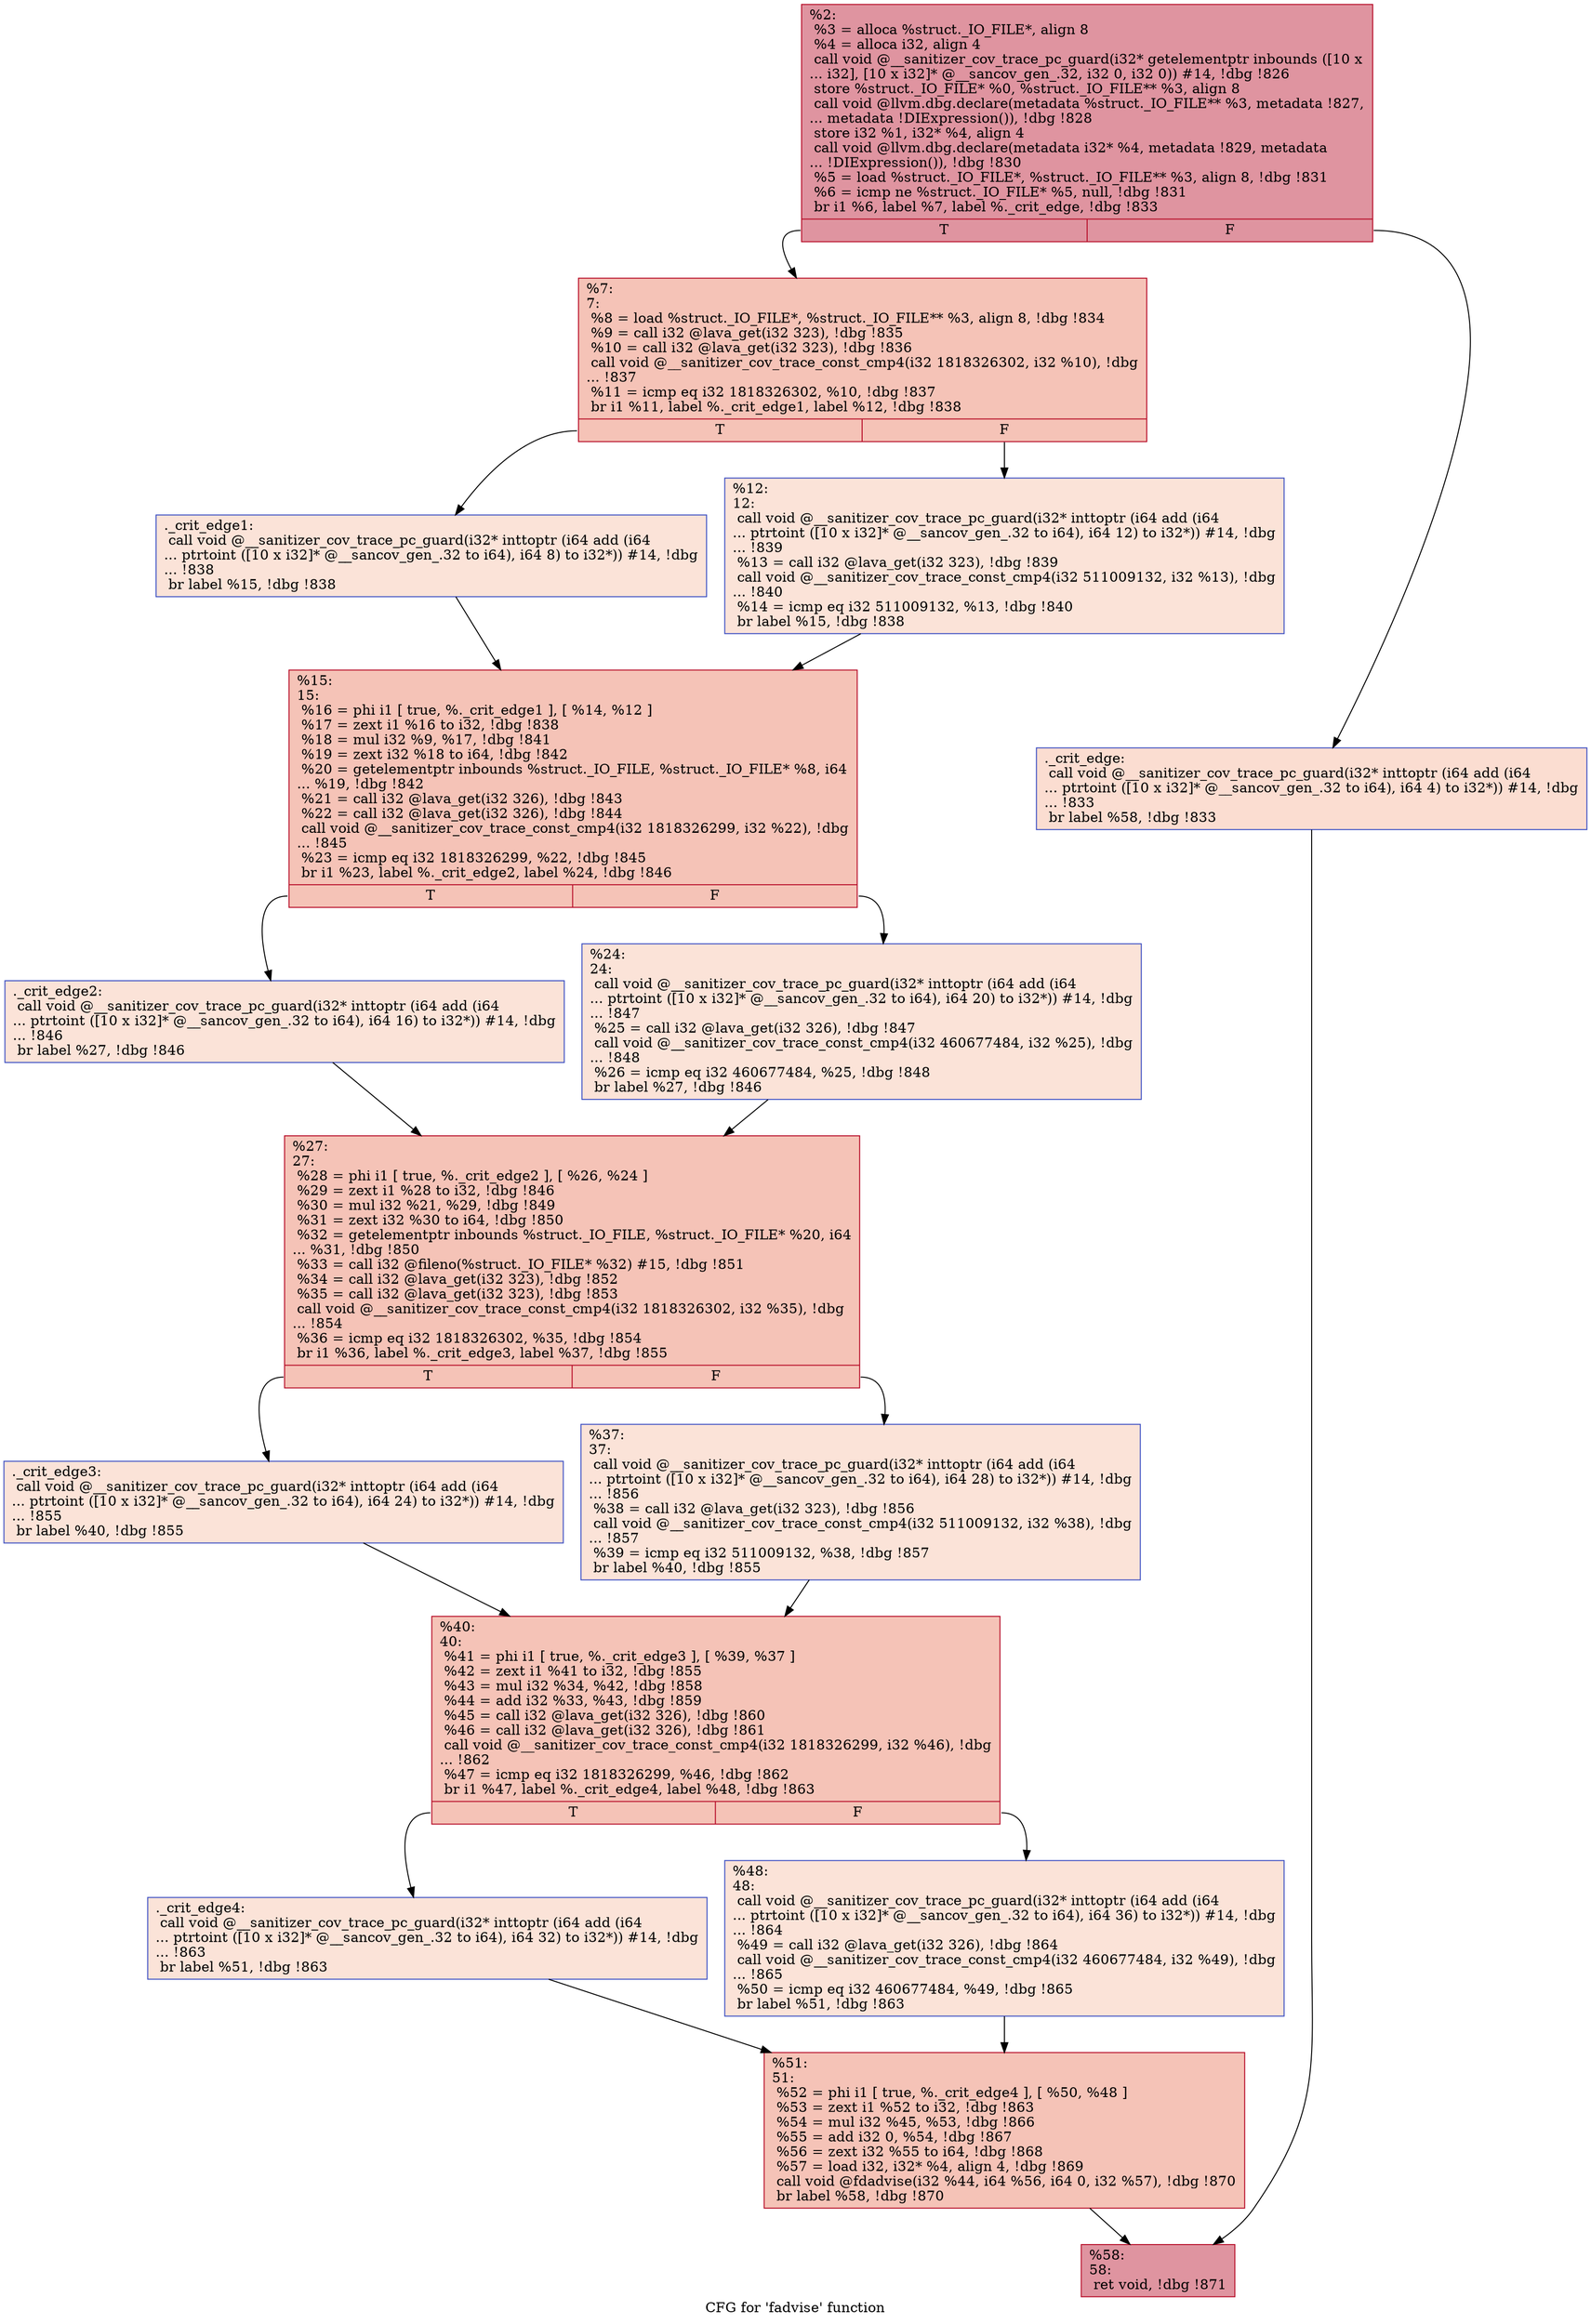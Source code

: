 digraph "CFG for 'fadvise' function" {
	label="CFG for 'fadvise' function";

	Node0x55555581ba00 [shape=record,color="#b70d28ff", style=filled, fillcolor="#b70d2870",label="{%2:\l  %3 = alloca %struct._IO_FILE*, align 8\l  %4 = alloca i32, align 4\l  call void @__sanitizer_cov_trace_pc_guard(i32* getelementptr inbounds ([10 x\l... i32], [10 x i32]* @__sancov_gen_.32, i32 0, i32 0)) #14, !dbg !826\l  store %struct._IO_FILE* %0, %struct._IO_FILE** %3, align 8\l  call void @llvm.dbg.declare(metadata %struct._IO_FILE** %3, metadata !827,\l... metadata !DIExpression()), !dbg !828\l  store i32 %1, i32* %4, align 4\l  call void @llvm.dbg.declare(metadata i32* %4, metadata !829, metadata\l... !DIExpression()), !dbg !830\l  %5 = load %struct._IO_FILE*, %struct._IO_FILE** %3, align 8, !dbg !831\l  %6 = icmp ne %struct._IO_FILE* %5, null, !dbg !831\l  br i1 %6, label %7, label %._crit_edge, !dbg !833\l|{<s0>T|<s1>F}}"];
	Node0x55555581ba00:s0 -> Node0x55555581bb90;
	Node0x55555581ba00:s1 -> Node0x55555581bb40;
	Node0x55555581bb40 [shape=record,color="#3d50c3ff", style=filled, fillcolor="#f7b39670",label="{._crit_edge:                                      \l  call void @__sanitizer_cov_trace_pc_guard(i32* inttoptr (i64 add (i64\l... ptrtoint ([10 x i32]* @__sancov_gen_.32 to i64), i64 4) to i32*)) #14, !dbg\l... !833\l  br label %58, !dbg !833\l}"];
	Node0x55555581bb40 -> Node0x55555581bfa0;
	Node0x55555581bb90 [shape=record,color="#b70d28ff", style=filled, fillcolor="#e8765c70",label="{%7:\l7:                                                \l  %8 = load %struct._IO_FILE*, %struct._IO_FILE** %3, align 8, !dbg !834\l  %9 = call i32 @lava_get(i32 323), !dbg !835\l  %10 = call i32 @lava_get(i32 323), !dbg !836\l  call void @__sanitizer_cov_trace_const_cmp4(i32 1818326302, i32 %10), !dbg\l... !837\l  %11 = icmp eq i32 1818326302, %10, !dbg !837\l  br i1 %11, label %._crit_edge1, label %12, !dbg !838\l|{<s0>T|<s1>F}}"];
	Node0x55555581bb90:s0 -> Node0x55555581bbe0;
	Node0x55555581bb90:s1 -> Node0x55555581bc30;
	Node0x55555581bbe0 [shape=record,color="#3d50c3ff", style=filled, fillcolor="#f6bfa670",label="{._crit_edge1:                                     \l  call void @__sanitizer_cov_trace_pc_guard(i32* inttoptr (i64 add (i64\l... ptrtoint ([10 x i32]* @__sancov_gen_.32 to i64), i64 8) to i32*)) #14, !dbg\l... !838\l  br label %15, !dbg !838\l}"];
	Node0x55555581bbe0 -> Node0x55555581bc80;
	Node0x55555581bc30 [shape=record,color="#3d50c3ff", style=filled, fillcolor="#f6bfa670",label="{%12:\l12:                                               \l  call void @__sanitizer_cov_trace_pc_guard(i32* inttoptr (i64 add (i64\l... ptrtoint ([10 x i32]* @__sancov_gen_.32 to i64), i64 12) to i32*)) #14, !dbg\l... !839\l  %13 = call i32 @lava_get(i32 323), !dbg !839\l  call void @__sanitizer_cov_trace_const_cmp4(i32 511009132, i32 %13), !dbg\l... !840\l  %14 = icmp eq i32 511009132, %13, !dbg !840\l  br label %15, !dbg !838\l}"];
	Node0x55555581bc30 -> Node0x55555581bc80;
	Node0x55555581bc80 [shape=record,color="#b70d28ff", style=filled, fillcolor="#e8765c70",label="{%15:\l15:                                               \l  %16 = phi i1 [ true, %._crit_edge1 ], [ %14, %12 ]\l  %17 = zext i1 %16 to i32, !dbg !838\l  %18 = mul i32 %9, %17, !dbg !841\l  %19 = zext i32 %18 to i64, !dbg !842\l  %20 = getelementptr inbounds %struct._IO_FILE, %struct._IO_FILE* %8, i64\l... %19, !dbg !842\l  %21 = call i32 @lava_get(i32 326), !dbg !843\l  %22 = call i32 @lava_get(i32 326), !dbg !844\l  call void @__sanitizer_cov_trace_const_cmp4(i32 1818326299, i32 %22), !dbg\l... !845\l  %23 = icmp eq i32 1818326299, %22, !dbg !845\l  br i1 %23, label %._crit_edge2, label %24, !dbg !846\l|{<s0>T|<s1>F}}"];
	Node0x55555581bc80:s0 -> Node0x55555581bcd0;
	Node0x55555581bc80:s1 -> Node0x55555581bd20;
	Node0x55555581bcd0 [shape=record,color="#3d50c3ff", style=filled, fillcolor="#f6bfa670",label="{._crit_edge2:                                     \l  call void @__sanitizer_cov_trace_pc_guard(i32* inttoptr (i64 add (i64\l... ptrtoint ([10 x i32]* @__sancov_gen_.32 to i64), i64 16) to i32*)) #14, !dbg\l... !846\l  br label %27, !dbg !846\l}"];
	Node0x55555581bcd0 -> Node0x55555581bd70;
	Node0x55555581bd20 [shape=record,color="#3d50c3ff", style=filled, fillcolor="#f6bfa670",label="{%24:\l24:                                               \l  call void @__sanitizer_cov_trace_pc_guard(i32* inttoptr (i64 add (i64\l... ptrtoint ([10 x i32]* @__sancov_gen_.32 to i64), i64 20) to i32*)) #14, !dbg\l... !847\l  %25 = call i32 @lava_get(i32 326), !dbg !847\l  call void @__sanitizer_cov_trace_const_cmp4(i32 460677484, i32 %25), !dbg\l... !848\l  %26 = icmp eq i32 460677484, %25, !dbg !848\l  br label %27, !dbg !846\l}"];
	Node0x55555581bd20 -> Node0x55555581bd70;
	Node0x55555581bd70 [shape=record,color="#b70d28ff", style=filled, fillcolor="#e8765c70",label="{%27:\l27:                                               \l  %28 = phi i1 [ true, %._crit_edge2 ], [ %26, %24 ]\l  %29 = zext i1 %28 to i32, !dbg !846\l  %30 = mul i32 %21, %29, !dbg !849\l  %31 = zext i32 %30 to i64, !dbg !850\l  %32 = getelementptr inbounds %struct._IO_FILE, %struct._IO_FILE* %20, i64\l... %31, !dbg !850\l  %33 = call i32 @fileno(%struct._IO_FILE* %32) #15, !dbg !851\l  %34 = call i32 @lava_get(i32 323), !dbg !852\l  %35 = call i32 @lava_get(i32 323), !dbg !853\l  call void @__sanitizer_cov_trace_const_cmp4(i32 1818326302, i32 %35), !dbg\l... !854\l  %36 = icmp eq i32 1818326302, %35, !dbg !854\l  br i1 %36, label %._crit_edge3, label %37, !dbg !855\l|{<s0>T|<s1>F}}"];
	Node0x55555581bd70:s0 -> Node0x55555581bdc0;
	Node0x55555581bd70:s1 -> Node0x55555581be10;
	Node0x55555581bdc0 [shape=record,color="#3d50c3ff", style=filled, fillcolor="#f6bfa670",label="{._crit_edge3:                                     \l  call void @__sanitizer_cov_trace_pc_guard(i32* inttoptr (i64 add (i64\l... ptrtoint ([10 x i32]* @__sancov_gen_.32 to i64), i64 24) to i32*)) #14, !dbg\l... !855\l  br label %40, !dbg !855\l}"];
	Node0x55555581bdc0 -> Node0x55555581be60;
	Node0x55555581be10 [shape=record,color="#3d50c3ff", style=filled, fillcolor="#f6bfa670",label="{%37:\l37:                                               \l  call void @__sanitizer_cov_trace_pc_guard(i32* inttoptr (i64 add (i64\l... ptrtoint ([10 x i32]* @__sancov_gen_.32 to i64), i64 28) to i32*)) #14, !dbg\l... !856\l  %38 = call i32 @lava_get(i32 323), !dbg !856\l  call void @__sanitizer_cov_trace_const_cmp4(i32 511009132, i32 %38), !dbg\l... !857\l  %39 = icmp eq i32 511009132, %38, !dbg !857\l  br label %40, !dbg !855\l}"];
	Node0x55555581be10 -> Node0x55555581be60;
	Node0x55555581be60 [shape=record,color="#b70d28ff", style=filled, fillcolor="#e8765c70",label="{%40:\l40:                                               \l  %41 = phi i1 [ true, %._crit_edge3 ], [ %39, %37 ]\l  %42 = zext i1 %41 to i32, !dbg !855\l  %43 = mul i32 %34, %42, !dbg !858\l  %44 = add i32 %33, %43, !dbg !859\l  %45 = call i32 @lava_get(i32 326), !dbg !860\l  %46 = call i32 @lava_get(i32 326), !dbg !861\l  call void @__sanitizer_cov_trace_const_cmp4(i32 1818326299, i32 %46), !dbg\l... !862\l  %47 = icmp eq i32 1818326299, %46, !dbg !862\l  br i1 %47, label %._crit_edge4, label %48, !dbg !863\l|{<s0>T|<s1>F}}"];
	Node0x55555581be60:s0 -> Node0x55555581beb0;
	Node0x55555581be60:s1 -> Node0x55555581bf00;
	Node0x55555581beb0 [shape=record,color="#3d50c3ff", style=filled, fillcolor="#f6bfa670",label="{._crit_edge4:                                     \l  call void @__sanitizer_cov_trace_pc_guard(i32* inttoptr (i64 add (i64\l... ptrtoint ([10 x i32]* @__sancov_gen_.32 to i64), i64 32) to i32*)) #14, !dbg\l... !863\l  br label %51, !dbg !863\l}"];
	Node0x55555581beb0 -> Node0x55555581bf50;
	Node0x55555581bf00 [shape=record,color="#3d50c3ff", style=filled, fillcolor="#f6bfa670",label="{%48:\l48:                                               \l  call void @__sanitizer_cov_trace_pc_guard(i32* inttoptr (i64 add (i64\l... ptrtoint ([10 x i32]* @__sancov_gen_.32 to i64), i64 36) to i32*)) #14, !dbg\l... !864\l  %49 = call i32 @lava_get(i32 326), !dbg !864\l  call void @__sanitizer_cov_trace_const_cmp4(i32 460677484, i32 %49), !dbg\l... !865\l  %50 = icmp eq i32 460677484, %49, !dbg !865\l  br label %51, !dbg !863\l}"];
	Node0x55555581bf00 -> Node0x55555581bf50;
	Node0x55555581bf50 [shape=record,color="#b70d28ff", style=filled, fillcolor="#e8765c70",label="{%51:\l51:                                               \l  %52 = phi i1 [ true, %._crit_edge4 ], [ %50, %48 ]\l  %53 = zext i1 %52 to i32, !dbg !863\l  %54 = mul i32 %45, %53, !dbg !866\l  %55 = add i32 0, %54, !dbg !867\l  %56 = zext i32 %55 to i64, !dbg !868\l  %57 = load i32, i32* %4, align 4, !dbg !869\l  call void @fdadvise(i32 %44, i64 %56, i64 0, i32 %57), !dbg !870\l  br label %58, !dbg !870\l}"];
	Node0x55555581bf50 -> Node0x55555581bfa0;
	Node0x55555581bfa0 [shape=record,color="#b70d28ff", style=filled, fillcolor="#b70d2870",label="{%58:\l58:                                               \l  ret void, !dbg !871\l}"];
}
